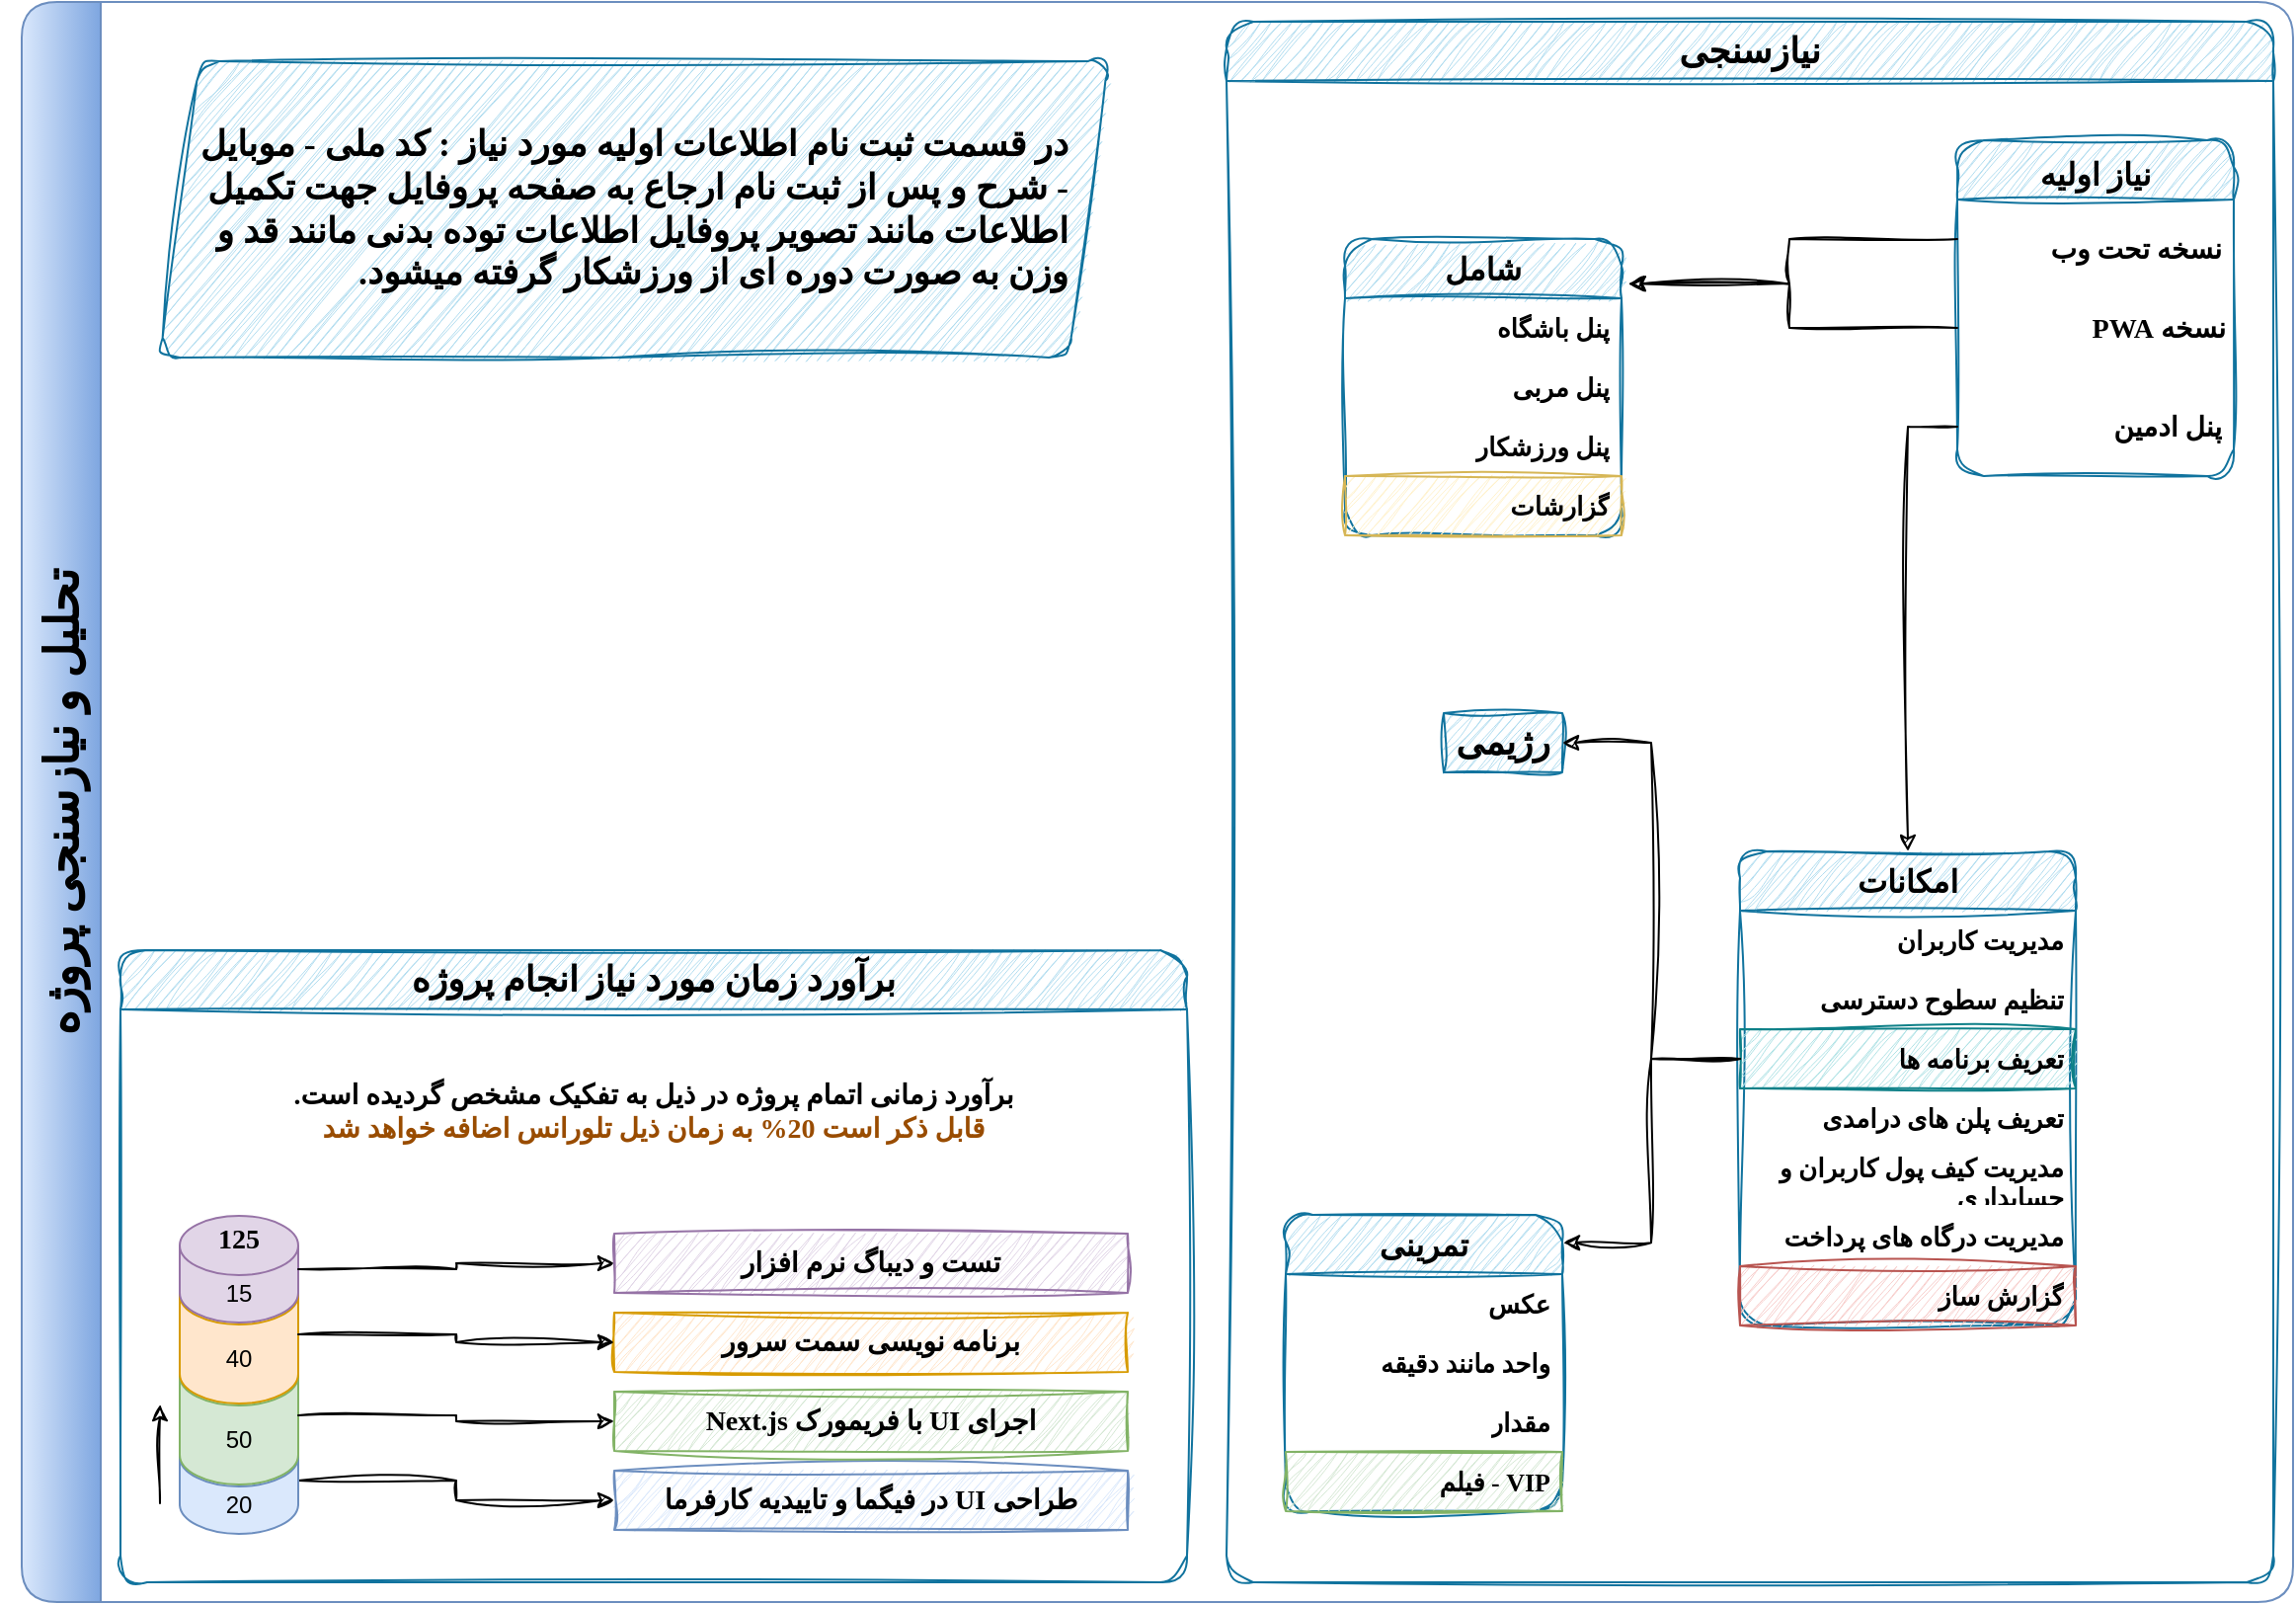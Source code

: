 <mxfile version="22.0.0" type="github">
  <diagram name="Page-1" id="x40oEDqZNqdB3pjof8ZT">
    <mxGraphModel dx="2856" dy="929" grid="1" gridSize="10" guides="1" tooltips="1" connect="1" arrows="1" fold="1" page="1" pageScale="1" pageWidth="1169" pageHeight="827" math="0" shadow="0">
      <root>
        <mxCell id="0" />
        <mxCell id="1" parent="0" />
        <mxCell id="KSszD4i1q3WSwCHh2YaN-1" value="&lt;h1&gt;&lt;font face=&quot;Tahoma&quot;&gt;تحلیل و نیازسنجی پروژه&lt;/font&gt;&lt;/h1&gt;" style="swimlane;horizontal=0;whiteSpace=wrap;html=1;fillColor=#dae8fc;strokeColor=#6c8ebf;gradientColor=#7ea6e0;gradientDirection=east;swimlaneFillColor=#fff;rounded=1;glass=0;shadow=0;startSize=40;" vertex="1" parent="1">
          <mxGeometry x="10" y="10" width="1150" height="810" as="geometry" />
        </mxCell>
        <mxCell id="KSszD4i1q3WSwCHh2YaN-2" value="&lt;h1&gt;&lt;b&gt;&lt;font face=&quot;Tahoma&quot; style=&quot;font-size: 16px;&quot;&gt;نیاز اولیه&lt;/font&gt;&lt;/b&gt;&lt;/h1&gt;" style="swimlane;fontStyle=0;childLayout=stackLayout;horizontal=1;startSize=30;horizontalStack=0;resizeParent=1;resizeParentMax=0;resizeLast=0;collapsible=1;marginBottom=0;whiteSpace=wrap;html=1;rounded=1;shadow=0;swimlaneLine=1;sketch=1;curveFitting=1;jiggle=2;fillColor=#b1ddf0;swimlaneFillColor=default;strokeColor=#10739e;" vertex="1" parent="KSszD4i1q3WSwCHh2YaN-1">
          <mxGeometry x="980" y="70" width="140" height="170" as="geometry" />
        </mxCell>
        <mxCell id="KSszD4i1q3WSwCHh2YaN-3" value="&lt;h3&gt;&lt;font face=&quot;Tahoma&quot;&gt;نسخه تحت وب&lt;/font&gt;&lt;/h3&gt;" style="text;strokeColor=none;fillColor=none;align=right;verticalAlign=middle;spacingLeft=4;spacingRight=4;overflow=hidden;points=[[0,0.5],[1,0.5]];portConstraint=eastwest;rotatable=0;whiteSpace=wrap;html=1;" vertex="1" parent="KSszD4i1q3WSwCHh2YaN-2">
          <mxGeometry y="30" width="140" height="40" as="geometry" />
        </mxCell>
        <mxCell id="KSszD4i1q3WSwCHh2YaN-4" value="&lt;h3&gt;&lt;font face=&quot;Tahoma&quot;&gt;نسخه PWA&lt;/font&gt;&lt;/h3&gt;" style="text;strokeColor=none;fillColor=none;align=left;verticalAlign=middle;spacingLeft=4;spacingRight=4;overflow=hidden;points=[[0,0.5],[1,0.5]];portConstraint=eastwest;rotatable=0;whiteSpace=wrap;html=1;textDirection=rtl;" vertex="1" parent="KSszD4i1q3WSwCHh2YaN-2">
          <mxGeometry y="70" width="140" height="50" as="geometry" />
        </mxCell>
        <mxCell id="KSszD4i1q3WSwCHh2YaN-5" value="&lt;h3&gt;&lt;font face=&quot;Tahoma&quot;&gt;پنل ادمین&lt;/font&gt;&lt;/h3&gt;" style="text;strokeColor=none;fillColor=none;align=right;verticalAlign=middle;spacingLeft=4;spacingRight=4;overflow=hidden;points=[[0,0.5],[1,0.5]];portConstraint=eastwest;rotatable=0;whiteSpace=wrap;html=1;" vertex="1" parent="KSszD4i1q3WSwCHh2YaN-2">
          <mxGeometry y="120" width="140" height="50" as="geometry" />
        </mxCell>
        <mxCell id="KSszD4i1q3WSwCHh2YaN-21" style="edgeStyle=orthogonalEdgeStyle;rounded=0;orthogonalLoop=1;jettySize=auto;html=1;entryX=1.024;entryY=0.151;entryDx=0;entryDy=0;fontFamily=Helvetica;fontSize=12;fontColor=default;startSize=30;sketch=1;curveFitting=1;jiggle=2;entryPerimeter=0;" edge="1" parent="KSszD4i1q3WSwCHh2YaN-1" source="KSszD4i1q3WSwCHh2YaN-3" target="KSszD4i1q3WSwCHh2YaN-23">
          <mxGeometry relative="1" as="geometry">
            <mxPoint x="860" y="150" as="targetPoint" />
          </mxGeometry>
        </mxCell>
        <mxCell id="KSszD4i1q3WSwCHh2YaN-22" style="edgeStyle=orthogonalEdgeStyle;rounded=0;orthogonalLoop=1;jettySize=auto;html=1;fontFamily=Helvetica;fontSize=12;fontColor=default;startSize=30;sketch=1;curveFitting=1;jiggle=2;entryX=1.028;entryY=0.151;entryDx=0;entryDy=0;entryPerimeter=0;" edge="1" parent="KSszD4i1q3WSwCHh2YaN-1" source="KSszD4i1q3WSwCHh2YaN-4" target="KSszD4i1q3WSwCHh2YaN-23">
          <mxGeometry relative="1" as="geometry">
            <mxPoint x="860" y="150" as="targetPoint" />
          </mxGeometry>
        </mxCell>
        <mxCell id="KSszD4i1q3WSwCHh2YaN-23" value="&lt;h2&gt;&lt;font style=&quot;font-size: 16px;&quot; face=&quot;Tahoma&quot;&gt;شامل&lt;/font&gt;&lt;/h2&gt;" style="swimlane;fontStyle=0;childLayout=stackLayout;horizontal=1;startSize=30;horizontalStack=0;resizeParent=1;resizeParentMax=0;resizeLast=0;collapsible=1;marginBottom=0;whiteSpace=wrap;html=1;rounded=1;shadow=0;sketch=1;jiggle=2;curveFitting=1;strokeColor=#10739e;align=center;verticalAlign=middle;fontFamily=Helvetica;fontSize=12;fontColor=default;fillColor=#b1ddf0;" vertex="1" parent="KSszD4i1q3WSwCHh2YaN-1">
          <mxGeometry x="670" y="120" width="140" height="150" as="geometry" />
        </mxCell>
        <mxCell id="KSszD4i1q3WSwCHh2YaN-24" value="پنل باشگاه" style="text;strokeColor=none;fillColor=none;align=right;verticalAlign=middle;spacingLeft=4;spacingRight=4;overflow=hidden;points=[[0,0.5],[1,0.5]];portConstraint=eastwest;rotatable=0;whiteSpace=wrap;html=1;fontSize=13;fontFamily=Tahoma;fontColor=default;fontStyle=1;" vertex="1" parent="KSszD4i1q3WSwCHh2YaN-23">
          <mxGeometry y="30" width="140" height="30" as="geometry" />
        </mxCell>
        <mxCell id="KSszD4i1q3WSwCHh2YaN-25" value="پنل مربی" style="text;strokeColor=none;fillColor=none;align=right;verticalAlign=middle;spacingLeft=4;spacingRight=4;overflow=hidden;points=[[0,0.5],[1,0.5]];portConstraint=eastwest;rotatable=0;whiteSpace=wrap;html=1;fontSize=13;fontFamily=Tahoma;fontColor=default;fontStyle=1" vertex="1" parent="KSszD4i1q3WSwCHh2YaN-23">
          <mxGeometry y="60" width="140" height="30" as="geometry" />
        </mxCell>
        <mxCell id="KSszD4i1q3WSwCHh2YaN-26" value="پنل ورزشکار" style="text;strokeColor=none;fillColor=none;align=right;verticalAlign=middle;spacingLeft=4;spacingRight=4;overflow=hidden;points=[[0,0.5],[1,0.5]];portConstraint=eastwest;rotatable=0;whiteSpace=wrap;html=1;fontSize=13;fontFamily=Tahoma;fontColor=default;fontStyle=1" vertex="1" parent="KSszD4i1q3WSwCHh2YaN-23">
          <mxGeometry y="90" width="140" height="30" as="geometry" />
        </mxCell>
        <mxCell id="KSszD4i1q3WSwCHh2YaN-56" value="گزارشات" style="text;strokeColor=#d6b656;fillColor=#fff2cc;align=right;verticalAlign=middle;spacingLeft=4;spacingRight=4;overflow=hidden;points=[[0,0.5],[1,0.5]];portConstraint=eastwest;rotatable=0;whiteSpace=wrap;html=1;fontSize=13;fontFamily=Tahoma;fontStyle=1;sketch=1;curveFitting=1;jiggle=2;" vertex="1" parent="KSszD4i1q3WSwCHh2YaN-23">
          <mxGeometry y="120" width="140" height="30" as="geometry" />
        </mxCell>
        <mxCell id="KSszD4i1q3WSwCHh2YaN-31" value="&lt;h2&gt;&lt;font size=&quot;1&quot; face=&quot;Tahoma&quot;&gt;&lt;b style=&quot;font-size: 16px;&quot;&gt;امکانات&lt;/b&gt;&lt;/font&gt;&lt;/h2&gt;" style="swimlane;fontStyle=0;childLayout=stackLayout;horizontal=1;startSize=30;horizontalStack=0;resizeParent=1;resizeParentMax=0;resizeLast=0;collapsible=1;marginBottom=0;whiteSpace=wrap;html=1;rounded=1;shadow=0;sketch=1;jiggle=2;curveFitting=1;strokeColor=#10739e;align=center;verticalAlign=middle;fontFamily=Helvetica;fontSize=12;fontColor=default;fillColor=#b1ddf0;" vertex="1" parent="KSszD4i1q3WSwCHh2YaN-1">
          <mxGeometry x="870" y="430" width="170" height="240" as="geometry" />
        </mxCell>
        <mxCell id="KSszD4i1q3WSwCHh2YaN-32" value="مدیریت کاربران" style="text;strokeColor=none;fillColor=none;align=right;verticalAlign=middle;spacingLeft=4;spacingRight=4;overflow=hidden;points=[[0,0.5],[1,0.5]];portConstraint=eastwest;rotatable=0;whiteSpace=wrap;html=1;fontSize=13;fontFamily=Tahoma;fontColor=default;fontStyle=1" vertex="1" parent="KSszD4i1q3WSwCHh2YaN-31">
          <mxGeometry y="30" width="170" height="30" as="geometry" />
        </mxCell>
        <mxCell id="KSszD4i1q3WSwCHh2YaN-33" value="تنظیم سطوح دسترسی" style="text;strokeColor=none;fillColor=none;align=right;verticalAlign=middle;spacingLeft=4;spacingRight=4;overflow=hidden;points=[[0,0.5],[1,0.5]];portConstraint=eastwest;rotatable=0;whiteSpace=wrap;html=1;fontSize=13;fontFamily=Tahoma;fontColor=default;fontStyle=1" vertex="1" parent="KSszD4i1q3WSwCHh2YaN-31">
          <mxGeometry y="60" width="170" height="30" as="geometry" />
        </mxCell>
        <mxCell id="KSszD4i1q3WSwCHh2YaN-34" value="تعریف برنامه ها" style="text;strokeColor=#0e8088;fillColor=#b0e3e6;align=right;verticalAlign=middle;spacingLeft=4;spacingRight=4;overflow=hidden;points=[[0,0.5],[1,0.5]];portConstraint=eastwest;rotatable=0;whiteSpace=wrap;html=1;fontSize=13;fontFamily=Tahoma;fontStyle=1;sketch=1;curveFitting=1;jiggle=2;" vertex="1" parent="KSszD4i1q3WSwCHh2YaN-31">
          <mxGeometry y="90" width="170" height="30" as="geometry" />
        </mxCell>
        <mxCell id="KSszD4i1q3WSwCHh2YaN-43" value="تعریف پلن های درامدی" style="text;strokeColor=none;fillColor=none;align=right;verticalAlign=middle;spacingLeft=4;spacingRight=4;overflow=hidden;points=[[0,0.5],[1,0.5]];portConstraint=eastwest;rotatable=0;whiteSpace=wrap;html=1;fontSize=13;fontFamily=Tahoma;fontStyle=1;" vertex="1" parent="KSszD4i1q3WSwCHh2YaN-31">
          <mxGeometry y="120" width="170" height="30" as="geometry" />
        </mxCell>
        <mxCell id="KSszD4i1q3WSwCHh2YaN-44" value="مدیریت کیف پول کاربران و حسابداری" style="text;strokeColor=none;fillColor=none;align=right;verticalAlign=middle;spacingLeft=4;spacingRight=4;overflow=hidden;points=[[0,0.5],[1,0.5]];portConstraint=eastwest;rotatable=0;whiteSpace=wrap;html=1;fontSize=13;fontFamily=Tahoma;fontStyle=1;" vertex="1" parent="KSszD4i1q3WSwCHh2YaN-31">
          <mxGeometry y="150" width="170" height="30" as="geometry" />
        </mxCell>
        <mxCell id="KSszD4i1q3WSwCHh2YaN-45" value="مدیریت درگاه های پرداخت" style="text;strokeColor=none;fillColor=none;align=right;verticalAlign=middle;spacingLeft=4;spacingRight=4;overflow=hidden;points=[[0,0.5],[1,0.5]];portConstraint=eastwest;rotatable=0;whiteSpace=wrap;html=1;fontSize=13;fontFamily=Tahoma;fontStyle=1;" vertex="1" parent="KSszD4i1q3WSwCHh2YaN-31">
          <mxGeometry y="180" width="170" height="30" as="geometry" />
        </mxCell>
        <mxCell id="KSszD4i1q3WSwCHh2YaN-57" value="گزارش ساز" style="text;strokeColor=#b85450;fillColor=#f8cecc;align=right;verticalAlign=middle;spacingLeft=4;spacingRight=4;overflow=hidden;points=[[0,0.5],[1,0.5]];portConstraint=eastwest;rotatable=0;whiteSpace=wrap;html=1;fontSize=13;fontFamily=Tahoma;fontStyle=1;sketch=1;curveFitting=1;jiggle=2;" vertex="1" parent="KSszD4i1q3WSwCHh2YaN-31">
          <mxGeometry y="210" width="170" height="30" as="geometry" />
        </mxCell>
        <mxCell id="KSszD4i1q3WSwCHh2YaN-36" style="edgeStyle=orthogonalEdgeStyle;shape=connector;rounded=0;sketch=1;jiggle=2;curveFitting=1;orthogonalLoop=1;jettySize=auto;html=1;entryX=0.5;entryY=0;entryDx=0;entryDy=0;labelBackgroundColor=default;strokeColor=default;align=center;verticalAlign=middle;fontFamily=Helvetica;fontSize=12;fontColor=default;endArrow=classic;startSize=30;" edge="1" parent="KSszD4i1q3WSwCHh2YaN-1" source="KSszD4i1q3WSwCHh2YaN-5" target="KSszD4i1q3WSwCHh2YaN-31">
          <mxGeometry relative="1" as="geometry" />
        </mxCell>
        <mxCell id="KSszD4i1q3WSwCHh2YaN-38" value="&lt;h2&gt;&lt;font face=&quot;Tahoma&quot;&gt;رژیمی&lt;/font&gt;&lt;/h2&gt;" style="text;html=1;strokeColor=#10739e;fillColor=#b1ddf0;align=center;verticalAlign=middle;whiteSpace=wrap;rounded=0;fontSize=12;fontFamily=Helvetica;labelBorderColor=none;labelBackgroundColor=none;sketch=1;curveFitting=1;jiggle=2;" vertex="1" parent="KSszD4i1q3WSwCHh2YaN-1">
          <mxGeometry x="720" y="360" width="60" height="30" as="geometry" />
        </mxCell>
        <mxCell id="KSszD4i1q3WSwCHh2YaN-40" style="edgeStyle=orthogonalEdgeStyle;shape=connector;rounded=0;sketch=1;jiggle=2;curveFitting=1;orthogonalLoop=1;jettySize=auto;html=1;entryX=1;entryY=0.5;entryDx=0;entryDy=0;labelBackgroundColor=default;strokeColor=default;align=center;verticalAlign=middle;fontFamily=Helvetica;fontSize=12;fontColor=default;endArrow=classic;startSize=30;" edge="1" parent="KSszD4i1q3WSwCHh2YaN-1" source="KSszD4i1q3WSwCHh2YaN-34" target="KSszD4i1q3WSwCHh2YaN-38">
          <mxGeometry relative="1" as="geometry" />
        </mxCell>
        <mxCell id="KSszD4i1q3WSwCHh2YaN-50" value="&lt;h2&gt;&lt;font style=&quot;font-size: 16px;&quot; face=&quot;Tahoma&quot;&gt;تمرینی&lt;/font&gt;&lt;/h2&gt;" style="swimlane;fontStyle=0;childLayout=stackLayout;horizontal=1;startSize=30;horizontalStack=0;resizeParent=1;resizeParentMax=0;resizeLast=0;collapsible=1;marginBottom=0;whiteSpace=wrap;html=1;rounded=1;shadow=0;sketch=1;jiggle=2;curveFitting=1;strokeColor=#10739e;align=center;verticalAlign=middle;fontFamily=Helvetica;fontSize=12;fontColor=default;fillColor=#b1ddf0;" vertex="1" parent="KSszD4i1q3WSwCHh2YaN-1">
          <mxGeometry x="640" y="614" width="140" height="150" as="geometry" />
        </mxCell>
        <mxCell id="KSszD4i1q3WSwCHh2YaN-51" value="عکس" style="text;strokeColor=none;fillColor=none;align=right;verticalAlign=middle;spacingLeft=4;spacingRight=4;overflow=hidden;points=[[0,0.5],[1,0.5]];portConstraint=eastwest;rotatable=0;whiteSpace=wrap;html=1;fontSize=13;fontFamily=Tahoma;fontColor=default;fontStyle=1;" vertex="1" parent="KSszD4i1q3WSwCHh2YaN-50">
          <mxGeometry y="30" width="140" height="30" as="geometry" />
        </mxCell>
        <mxCell id="KSszD4i1q3WSwCHh2YaN-52" value="واحد مانند دقیقه" style="text;strokeColor=none;fillColor=none;align=right;verticalAlign=middle;spacingLeft=4;spacingRight=4;overflow=hidden;points=[[0,0.5],[1,0.5]];portConstraint=eastwest;rotatable=0;whiteSpace=wrap;html=1;fontSize=13;fontFamily=Tahoma;fontColor=default;fontStyle=1" vertex="1" parent="KSszD4i1q3WSwCHh2YaN-50">
          <mxGeometry y="60" width="140" height="30" as="geometry" />
        </mxCell>
        <mxCell id="KSszD4i1q3WSwCHh2YaN-53" value="مقدار" style="text;strokeColor=none;fillColor=none;align=right;verticalAlign=middle;spacingLeft=4;spacingRight=4;overflow=hidden;points=[[0,0.5],[1,0.5]];portConstraint=eastwest;rotatable=0;whiteSpace=wrap;html=1;fontSize=13;fontFamily=Tahoma;fontColor=default;fontStyle=1" vertex="1" parent="KSszD4i1q3WSwCHh2YaN-50">
          <mxGeometry y="90" width="140" height="30" as="geometry" />
        </mxCell>
        <mxCell id="KSszD4i1q3WSwCHh2YaN-55" value="فیلم - VIP" style="text;strokeColor=#82b366;fillColor=#d5e8d4;align=right;verticalAlign=middle;spacingLeft=4;spacingRight=4;overflow=hidden;points=[[0,0.5],[1,0.5]];portConstraint=eastwest;rotatable=0;whiteSpace=wrap;html=1;fontSize=13;fontFamily=Tahoma;fontStyle=1;sketch=1;curveFitting=1;jiggle=2;" vertex="1" parent="KSszD4i1q3WSwCHh2YaN-50">
          <mxGeometry y="120" width="140" height="30" as="geometry" />
        </mxCell>
        <mxCell id="KSszD4i1q3WSwCHh2YaN-59" value="&lt;h2&gt;&lt;font face=&quot;Tahoma&quot;&gt;نیازسنجی&lt;/font&gt;&lt;/h2&gt;" style="swimlane;whiteSpace=wrap;html=1;rounded=1;shadow=0;sketch=1;jiggle=2;curveFitting=1;strokeColor=#10739e;align=center;verticalAlign=middle;fontFamily=Helvetica;fontSize=12;fontColor=default;startSize=30;fillColor=#b1ddf0;" vertex="1" parent="KSszD4i1q3WSwCHh2YaN-1">
          <mxGeometry x="610" y="10" width="530" height="790" as="geometry" />
        </mxCell>
        <mxCell id="KSszD4i1q3WSwCHh2YaN-60" style="edgeStyle=orthogonalEdgeStyle;shape=connector;rounded=0;sketch=1;jiggle=2;curveFitting=1;orthogonalLoop=1;jettySize=auto;html=1;entryX=1.004;entryY=0.094;entryDx=0;entryDy=0;entryPerimeter=0;labelBackgroundColor=default;strokeColor=default;align=center;verticalAlign=middle;fontFamily=Helvetica;fontSize=12;fontColor=default;endArrow=classic;startSize=30;" edge="1" parent="KSszD4i1q3WSwCHh2YaN-1" source="KSszD4i1q3WSwCHh2YaN-34" target="KSszD4i1q3WSwCHh2YaN-50">
          <mxGeometry relative="1" as="geometry" />
        </mxCell>
        <mxCell id="KSszD4i1q3WSwCHh2YaN-61" value="&lt;h2&gt;&lt;font face=&quot;Tahoma&quot;&gt;برآورد زمان مورد نیاز انجام پروژه&lt;/font&gt;&lt;/h2&gt;" style="swimlane;whiteSpace=wrap;html=1;rounded=1;shadow=0;sketch=1;jiggle=2;curveFitting=1;strokeColor=#10739e;align=center;verticalAlign=middle;fontFamily=Helvetica;fontSize=12;fontColor=default;startSize=30;fillColor=#b1ddf0;" vertex="1" parent="KSszD4i1q3WSwCHh2YaN-1">
          <mxGeometry x="50" y="480" width="540" height="320" as="geometry" />
        </mxCell>
        <mxCell id="KSszD4i1q3WSwCHh2YaN-58" value="&lt;h2&gt;&lt;font face=&quot;Tahoma&quot;&gt;در قسمت ثبت نام اطلاعات اولیه مورد نیاز : کد ملی - موبایل - شرح و پس از ثبت نام ارجاع به صفحه پروفایل جهت تکمیل اطلاعات مانند تصویر پروفایل اطلاعات توده بدنی مانند قد و وزن به صورت دوره ای از ورزشکار گرفته میشود.&lt;/font&gt;&lt;/h2&gt;" style="shape=parallelogram;perimeter=parallelogramPerimeter;whiteSpace=wrap;html=1;fixedSize=1;rounded=1;shadow=0;sketch=1;jiggle=2;curveFitting=1;strokeColor=#10739e;align=right;verticalAlign=middle;fontFamily=Helvetica;fontSize=12;fontColor=default;startSize=30;fillColor=#b1ddf0;spacingTop=0;spacingLeft=10;spacingBottom=0;spacingRight=10;spacing=10;textDirection=rtl;" vertex="1" parent="KSszD4i1q3WSwCHh2YaN-1">
          <mxGeometry x="70" y="30" width="480" height="150" as="geometry" />
        </mxCell>
        <mxCell id="KSszD4i1q3WSwCHh2YaN-82" style="edgeStyle=orthogonalEdgeStyle;shape=connector;rounded=0;sketch=1;jiggle=2;curveFitting=1;orthogonalLoop=1;jettySize=auto;html=1;labelBackgroundColor=default;strokeColor=default;align=center;verticalAlign=middle;fontFamily=Helvetica;fontSize=12;fontColor=default;endArrow=classic;startSize=30;" edge="1" parent="1" source="KSszD4i1q3WSwCHh2YaN-83" target="KSszD4i1q3WSwCHh2YaN-87">
          <mxGeometry relative="1" as="geometry">
            <mxPoint x="230" y="758.5" as="targetPoint" />
          </mxGeometry>
        </mxCell>
        <mxCell id="KSszD4i1q3WSwCHh2YaN-83" value="20" style="shape=cylinder3;whiteSpace=wrap;html=1;boundedLbl=1;backgroundOutline=1;size=15;rounded=1;shadow=0;strokeColor=#6c8ebf;align=center;verticalAlign=middle;fontFamily=Helvetica;fontSize=12;startSize=30;fillColor=#dae8fc;" vertex="1" parent="1">
          <mxGeometry x="90" y="731.5" width="60" height="54" as="geometry" />
        </mxCell>
        <mxCell id="KSszD4i1q3WSwCHh2YaN-84" value="50" style="shape=cylinder3;whiteSpace=wrap;html=1;boundedLbl=1;backgroundOutline=1;size=15;rounded=1;shadow=0;strokeColor=#82b366;align=center;verticalAlign=middle;fontFamily=Helvetica;fontSize=12;startSize=30;fillColor=#d5e8d4;" vertex="1" parent="1">
          <mxGeometry x="90" y="690.5" width="60" height="70" as="geometry" />
        </mxCell>
        <mxCell id="KSszD4i1q3WSwCHh2YaN-85" value="40" style="shape=cylinder3;whiteSpace=wrap;html=1;boundedLbl=1;backgroundOutline=1;size=15;rounded=1;shadow=0;strokeColor=#d79b00;align=center;verticalAlign=middle;fontFamily=Helvetica;fontSize=12;startSize=30;fillColor=#ffe6cc;" vertex="1" parent="1">
          <mxGeometry x="90" y="649.5" width="60" height="70" as="geometry" />
        </mxCell>
        <mxCell id="KSszD4i1q3WSwCHh2YaN-86" value="15" style="shape=cylinder3;whiteSpace=wrap;html=1;boundedLbl=1;backgroundOutline=1;size=15;rounded=1;shadow=0;strokeColor=#9673a6;align=center;verticalAlign=middle;fontFamily=Helvetica;fontSize=12;startSize=30;fillColor=#e1d5e7;" vertex="1" parent="1">
          <mxGeometry x="90" y="624.5" width="60" height="54" as="geometry" />
        </mxCell>
        <mxCell id="KSszD4i1q3WSwCHh2YaN-87" value="طراحی UI در فیگما و تاییدیه کارفرما" style="text;html=1;strokeColor=#6c8ebf;fillColor=#dae8fc;align=center;verticalAlign=middle;whiteSpace=wrap;rounded=0;fontSize=14;fontFamily=Tahoma;fontStyle=1;sketch=1;curveFitting=1;jiggle=2;textDirection=rtl;" vertex="1" parent="1">
          <mxGeometry x="310" y="753.5" width="260" height="30" as="geometry" />
        </mxCell>
        <mxCell id="KSszD4i1q3WSwCHh2YaN-88" value="" style="endArrow=classic;html=1;rounded=0;labelBackgroundColor=default;sketch=1;jiggle=2;curveFitting=1;strokeColor=default;align=center;verticalAlign=middle;fontFamily=Helvetica;fontSize=12;fontColor=default;startSize=30;shape=connector;" edge="1" parent="1">
          <mxGeometry width="50" height="50" relative="1" as="geometry">
            <mxPoint x="80" y="770" as="sourcePoint" />
            <mxPoint x="80" y="720" as="targetPoint" />
          </mxGeometry>
        </mxCell>
        <mxCell id="KSszD4i1q3WSwCHh2YaN-89" value="اجرای UI با فریمورک Next.js" style="text;html=1;strokeColor=#82b366;fillColor=#d5e8d4;align=center;verticalAlign=middle;whiteSpace=wrap;rounded=0;fontSize=14;fontFamily=Tahoma;fontStyle=1;sketch=1;curveFitting=1;jiggle=2;textDirection=rtl;" vertex="1" parent="1">
          <mxGeometry x="310" y="713.5" width="260" height="30" as="geometry" />
        </mxCell>
        <mxCell id="KSszD4i1q3WSwCHh2YaN-90" value="برنامه نویسی سمت سرور" style="text;html=1;strokeColor=#d79b00;fillColor=#ffe6cc;align=center;verticalAlign=middle;whiteSpace=wrap;rounded=0;fontSize=14;fontFamily=Tahoma;fontStyle=1;sketch=1;curveFitting=1;jiggle=2;textDirection=rtl;" vertex="1" parent="1">
          <mxGeometry x="310" y="673.5" width="260" height="30" as="geometry" />
        </mxCell>
        <mxCell id="KSszD4i1q3WSwCHh2YaN-91" value="تست و دیباگ نرم افزار" style="text;html=1;strokeColor=#9673a6;fillColor=#e1d5e7;align=center;verticalAlign=middle;whiteSpace=wrap;rounded=0;fontSize=14;fontFamily=Tahoma;fontStyle=1;sketch=1;curveFitting=1;jiggle=2;textDirection=rtl;" vertex="1" parent="1">
          <mxGeometry x="310" y="633.5" width="260" height="30" as="geometry" />
        </mxCell>
        <mxCell id="KSszD4i1q3WSwCHh2YaN-92" style="edgeStyle=orthogonalEdgeStyle;shape=connector;rounded=0;sketch=1;jiggle=2;curveFitting=1;orthogonalLoop=1;jettySize=auto;html=1;entryX=0;entryY=0.5;entryDx=0;entryDy=0;labelBackgroundColor=default;strokeColor=default;align=center;verticalAlign=middle;fontFamily=Helvetica;fontSize=12;fontColor=default;endArrow=classic;startSize=30;" edge="1" parent="1" source="KSszD4i1q3WSwCHh2YaN-84" target="KSszD4i1q3WSwCHh2YaN-89">
          <mxGeometry relative="1" as="geometry" />
        </mxCell>
        <mxCell id="KSszD4i1q3WSwCHh2YaN-93" style="edgeStyle=orthogonalEdgeStyle;shape=connector;rounded=0;sketch=1;jiggle=2;curveFitting=1;orthogonalLoop=1;jettySize=auto;html=1;entryX=0;entryY=0.5;entryDx=0;entryDy=0;labelBackgroundColor=default;strokeColor=default;align=center;verticalAlign=middle;fontFamily=Helvetica;fontSize=12;fontColor=default;endArrow=classic;startSize=30;" edge="1" parent="1" source="KSszD4i1q3WSwCHh2YaN-85" target="KSszD4i1q3WSwCHh2YaN-90">
          <mxGeometry relative="1" as="geometry" />
        </mxCell>
        <mxCell id="KSszD4i1q3WSwCHh2YaN-94" style="edgeStyle=orthogonalEdgeStyle;shape=connector;rounded=0;sketch=1;jiggle=2;curveFitting=1;orthogonalLoop=1;jettySize=auto;html=1;entryX=0;entryY=0.5;entryDx=0;entryDy=0;labelBackgroundColor=default;strokeColor=default;align=center;verticalAlign=middle;fontFamily=Helvetica;fontSize=12;fontColor=default;endArrow=classic;startSize=30;" edge="1" parent="1" source="KSszD4i1q3WSwCHh2YaN-86" target="KSszD4i1q3WSwCHh2YaN-91">
          <mxGeometry relative="1" as="geometry" />
        </mxCell>
        <mxCell id="KSszD4i1q3WSwCHh2YaN-95" value="125" style="text;html=1;strokeColor=none;fillColor=none;align=center;verticalAlign=middle;whiteSpace=wrap;rounded=0;fontSize=14;fontFamily=Tahoma;fontStyle=1;textDirection=rtl;" vertex="1" parent="1">
          <mxGeometry x="95" y="621.5" width="50" height="30" as="geometry" />
        </mxCell>
        <mxCell id="KSszD4i1q3WSwCHh2YaN-96" value="برآورد زمانی اتمام پروژه در ذیل به تفکیک مشخص گردیده است.&lt;br&gt;&lt;font color=&quot;#994c00&quot;&gt;قابل ذکر است 20% به زمان ذیل تلورانس اضافه خواهد شد&lt;/font&gt;" style="text;html=1;strokeColor=none;fillColor=none;align=center;verticalAlign=middle;whiteSpace=wrap;rounded=0;fontSize=14;fontFamily=Tahoma;fontStyle=1;sketch=1;curveFitting=1;jiggle=2;textDirection=rtl;" vertex="1" parent="1">
          <mxGeometry x="80" y="533.5" width="500" height="76.5" as="geometry" />
        </mxCell>
      </root>
    </mxGraphModel>
  </diagram>
</mxfile>
